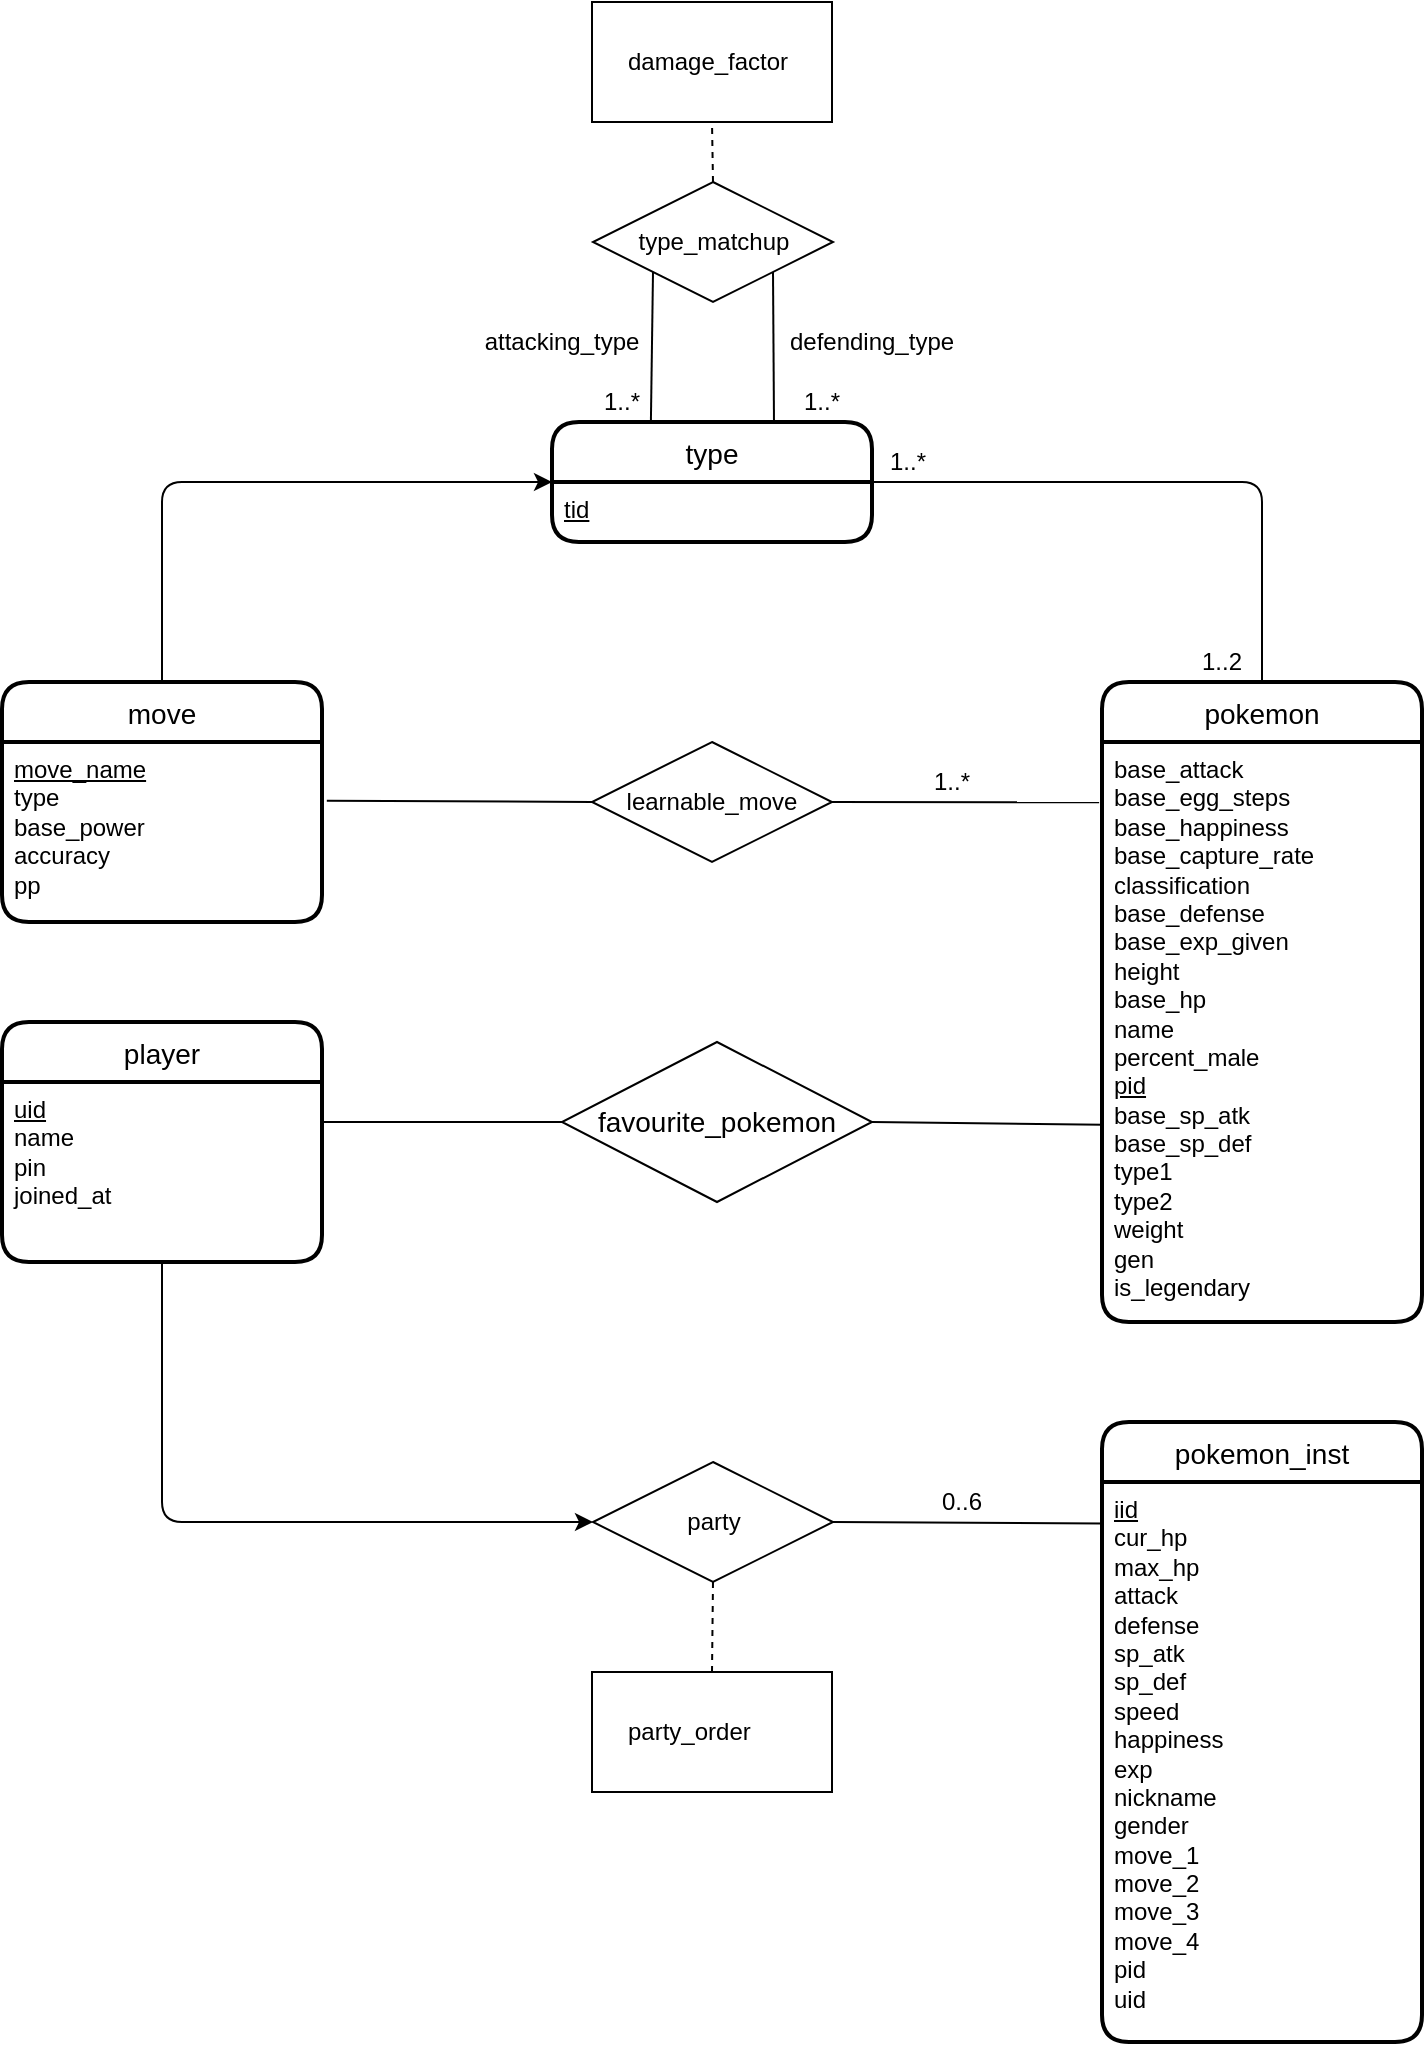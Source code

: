 <mxfile version="13.2.2" type="device"><diagram id="ZMxsabw4-Fe_HynVIuoI" name="Page-1"><mxGraphModel dx="1106" dy="772" grid="1" gridSize="10" guides="1" tooltips="1" connect="1" arrows="1" fold="1" page="1" pageScale="1" pageWidth="850" pageHeight="1100" math="0" shadow="0"><root><mxCell id="0"/><mxCell id="1" parent="0"/><mxCell id="O9YZe0D7IwskzUeR-dF8-1" value="party" style="shape=rhombus;perimeter=rhombusPerimeter;whiteSpace=wrap;html=1;align=center;" parent="1" vertex="1"><mxGeometry x="365.5" y="760" width="120" height="60" as="geometry"/></mxCell><mxCell id="O9YZe0D7IwskzUeR-dF8-18" value="type_matchup" style="shape=rhombus;perimeter=rhombusPerimeter;whiteSpace=wrap;html=1;align=center;" parent="1" vertex="1"><mxGeometry x="365.5" y="120" width="120" height="60" as="geometry"/></mxCell><mxCell id="O9YZe0D7IwskzUeR-dF8-19" value="learnable_move" style="shape=rhombus;perimeter=rhombusPerimeter;whiteSpace=wrap;html=1;align=center;" parent="1" vertex="1"><mxGeometry x="365" y="400" width="120" height="60" as="geometry"/></mxCell><mxCell id="O9YZe0D7IwskzUeR-dF8-20" value="&lt;span style=&quot;font-size: 14px&quot;&gt;favourite_pokemon&lt;/span&gt;" style="shape=rhombus;perimeter=rhombusPerimeter;whiteSpace=wrap;html=1;align=center;" parent="1" vertex="1"><mxGeometry x="350" y="550" width="155" height="80" as="geometry"/></mxCell><mxCell id="O9YZe0D7IwskzUeR-dF8-8" value="pokemon" style="swimlane;childLayout=stackLayout;horizontal=1;startSize=30;horizontalStack=0;rounded=1;fontSize=14;fontStyle=0;strokeWidth=2;resizeParent=0;resizeLast=1;shadow=0;dashed=0;align=center;" parent="1" vertex="1"><mxGeometry x="620" y="370" width="160" height="320" as="geometry"/></mxCell><mxCell id="O9YZe0D7IwskzUeR-dF8-9" value="base_attack&lt;br&gt;base_egg_steps&lt;br&gt;base_happiness&lt;br&gt;base_capture_rate&lt;br&gt;classification&lt;br&gt;base_defense&lt;br&gt;base_exp_given&lt;br&gt;height&lt;br&gt;base_hp&lt;br&gt;name&lt;br&gt;percent_male&lt;br&gt;&lt;u&gt;pid&lt;/u&gt;&lt;br&gt;base_sp_atk&lt;br&gt;base_sp_def&lt;br&gt;type1&lt;br&gt;type2&lt;br&gt;weight&lt;br&gt;gen&lt;br&gt;is_legendary" style="align=left;strokeColor=none;fillColor=none;spacingLeft=4;fontSize=12;verticalAlign=top;resizable=0;rotatable=0;part=1;html=1;" parent="O9YZe0D7IwskzUeR-dF8-8" vertex="1"><mxGeometry y="30" width="160" height="290" as="geometry"/></mxCell><mxCell id="O9YZe0D7IwskzUeR-dF8-4" value="pokemon_inst" style="swimlane;childLayout=stackLayout;horizontal=1;startSize=30;horizontalStack=0;rounded=1;fontSize=14;fontStyle=0;strokeWidth=2;resizeParent=0;resizeLast=1;shadow=0;dashed=0;align=center;" parent="1" vertex="1"><mxGeometry x="620" y="740" width="160" height="310" as="geometry"/></mxCell><mxCell id="O9YZe0D7IwskzUeR-dF8-5" value="&lt;u&gt;iid&lt;/u&gt;&lt;br&gt;cur_hp&lt;br&gt;max_hp&lt;br&gt;attack&lt;br&gt;defense&lt;br&gt;sp_atk&lt;br&gt;sp_def&lt;br&gt;speed&lt;br&gt;happiness&lt;br&gt;exp&lt;br&gt;nickname&lt;br&gt;gender&lt;br&gt;move_1&lt;br&gt;move_2&lt;br&gt;move_3&lt;br&gt;move_4&lt;br&gt;pid&lt;br&gt;uid" style="align=left;strokeColor=none;fillColor=none;spacingLeft=4;fontSize=12;verticalAlign=top;resizable=0;rotatable=0;part=1;html=1;" parent="O9YZe0D7IwskzUeR-dF8-4" vertex="1"><mxGeometry y="30" width="160" height="280" as="geometry"/></mxCell><mxCell id="O9YZe0D7IwskzUeR-dF8-14" value="type" style="swimlane;childLayout=stackLayout;horizontal=1;startSize=30;horizontalStack=0;rounded=1;fontSize=14;fontStyle=0;strokeWidth=2;resizeParent=0;resizeLast=1;shadow=0;dashed=0;align=center;" parent="1" vertex="1"><mxGeometry x="345" y="240" width="160" height="60" as="geometry"/></mxCell><mxCell id="O9YZe0D7IwskzUeR-dF8-15" value="&lt;u&gt;tid&lt;/u&gt;" style="align=left;strokeColor=none;fillColor=none;spacingLeft=4;fontSize=12;verticalAlign=top;resizable=0;rotatable=0;part=1;html=1;" parent="O9YZe0D7IwskzUeR-dF8-14" vertex="1"><mxGeometry y="30" width="160" height="30" as="geometry"/></mxCell><mxCell id="O9YZe0D7IwskzUeR-dF8-2" value="player" style="swimlane;childLayout=stackLayout;horizontal=1;startSize=30;horizontalStack=0;rounded=1;fontSize=14;fontStyle=0;strokeWidth=2;resizeParent=0;resizeLast=1;shadow=0;dashed=0;align=center;" parent="1" vertex="1"><mxGeometry x="70" y="540" width="160" height="120" as="geometry"/></mxCell><mxCell id="O9YZe0D7IwskzUeR-dF8-3" value="&lt;u&gt;uid&lt;/u&gt;&lt;br&gt;name&lt;br&gt;pin&lt;br&gt;joined_at" style="align=left;strokeColor=none;fillColor=none;spacingLeft=4;fontSize=12;verticalAlign=top;resizable=0;rotatable=0;part=1;html=1;" parent="O9YZe0D7IwskzUeR-dF8-2" vertex="1"><mxGeometry y="30" width="160" height="90" as="geometry"/></mxCell><mxCell id="O9YZe0D7IwskzUeR-dF8-6" value="move" style="swimlane;childLayout=stackLayout;horizontal=1;startSize=30;horizontalStack=0;rounded=1;fontSize=14;fontStyle=0;strokeWidth=2;resizeParent=0;resizeLast=1;shadow=0;dashed=0;align=center;" parent="1" vertex="1"><mxGeometry x="70" y="370" width="160" height="120" as="geometry"/></mxCell><mxCell id="O9YZe0D7IwskzUeR-dF8-7" value="&lt;u&gt;move_name&lt;br&gt;&lt;/u&gt;type&lt;br&gt;base_power&lt;br&gt;accuracy&lt;br&gt;pp" style="align=left;strokeColor=none;fillColor=none;spacingLeft=4;fontSize=12;verticalAlign=top;resizable=0;rotatable=0;part=1;html=1;" parent="O9YZe0D7IwskzUeR-dF8-6" vertex="1"><mxGeometry y="30" width="160" height="90" as="geometry"/></mxCell><mxCell id="O9YZe0D7IwskzUeR-dF8-24" value="damage_factor" style="rounded=0;whiteSpace=wrap;html=1;align=left;spacingLeft=16;" parent="1" vertex="1"><mxGeometry x="365" y="30" width="120" height="60" as="geometry"/></mxCell><mxCell id="O9YZe0D7IwskzUeR-dF8-25" value="party_order" style="rounded=0;whiteSpace=wrap;html=1;align=left;spacingLeft=16;" parent="1" vertex="1"><mxGeometry x="365" y="865" width="120" height="60" as="geometry"/></mxCell><mxCell id="O9YZe0D7IwskzUeR-dF8-30" value="" style="endArrow=none;dashed=1;html=1;entryX=0.5;entryY=1;entryDx=0;entryDy=0;exitX=0.5;exitY=0;exitDx=0;exitDy=0;" parent="1" source="O9YZe0D7IwskzUeR-dF8-18" target="O9YZe0D7IwskzUeR-dF8-24" edge="1"><mxGeometry width="50" height="50" relative="1" as="geometry"><mxPoint x="300" y="180" as="sourcePoint"/><mxPoint x="350" y="130" as="targetPoint"/></mxGeometry></mxCell><mxCell id="O9YZe0D7IwskzUeR-dF8-34" value="" style="group" parent="1" vertex="1" connectable="0"><mxGeometry x="330" y="190" width="40" height="20" as="geometry"/></mxCell><mxCell id="O9YZe0D7IwskzUeR-dF8-28" value="" style="endArrow=none;html=1;entryX=0;entryY=1;entryDx=0;entryDy=0;exitX=0.309;exitY=0.007;exitDx=0;exitDy=0;exitPerimeter=0;" parent="O9YZe0D7IwskzUeR-dF8-34" source="O9YZe0D7IwskzUeR-dF8-14" target="O9YZe0D7IwskzUeR-dF8-18" edge="1"><mxGeometry width="50" height="50" relative="1" as="geometry"><mxPoint x="10" y="40" as="sourcePoint"/><mxPoint x="60" y="-10" as="targetPoint"/></mxGeometry></mxCell><mxCell id="O9YZe0D7IwskzUeR-dF8-32" value="attacking_type" style="text;html=1;strokeColor=none;fillColor=none;align=center;verticalAlign=middle;whiteSpace=wrap;rounded=0;" parent="O9YZe0D7IwskzUeR-dF8-34" vertex="1"><mxGeometry width="40" height="20" as="geometry"/></mxCell><mxCell id="O9YZe0D7IwskzUeR-dF8-35" value="" style="group" parent="1" vertex="1" connectable="0"><mxGeometry x="460" y="190" width="65" height="50" as="geometry"/></mxCell><mxCell id="O9YZe0D7IwskzUeR-dF8-33" value="defending_type" style="text;html=1;strokeColor=none;fillColor=none;align=center;verticalAlign=middle;whiteSpace=wrap;rounded=0;" parent="O9YZe0D7IwskzUeR-dF8-35" vertex="1"><mxGeometry x="25" width="40" height="20" as="geometry"/></mxCell><mxCell id="O9YZe0D7IwskzUeR-dF8-44" value="1..*" style="text;html=1;strokeColor=none;fillColor=none;align=center;verticalAlign=middle;whiteSpace=wrap;rounded=0;" parent="O9YZe0D7IwskzUeR-dF8-35" vertex="1"><mxGeometry y="30" width="40" height="20" as="geometry"/></mxCell><mxCell id="O9YZe0D7IwskzUeR-dF8-29" value="" style="endArrow=none;html=1;entryX=1;entryY=1;entryDx=0;entryDy=0;" parent="1" target="O9YZe0D7IwskzUeR-dF8-18" edge="1"><mxGeometry width="50" height="50" relative="1" as="geometry"><mxPoint x="456" y="241" as="sourcePoint"/><mxPoint x="525" y="180" as="targetPoint"/></mxGeometry></mxCell><mxCell id="O9YZe0D7IwskzUeR-dF8-36" value="" style="endArrow=classic;html=1;exitX=0.5;exitY=0;exitDx=0;exitDy=0;entryX=0;entryY=0;entryDx=0;entryDy=0;" parent="1" source="O9YZe0D7IwskzUeR-dF8-6" target="O9YZe0D7IwskzUeR-dF8-15" edge="1"><mxGeometry width="50" height="50" relative="1" as="geometry"><mxPoint x="130" y="340" as="sourcePoint"/><mxPoint x="180" y="290" as="targetPoint"/><Array as="points"><mxPoint x="150" y="270"/></Array></mxGeometry></mxCell><mxCell id="O9YZe0D7IwskzUeR-dF8-40" value="" style="endArrow=none;html=1;exitX=1;exitY=0;exitDx=0;exitDy=0;entryX=0.5;entryY=0;entryDx=0;entryDy=0;" parent="1" source="O9YZe0D7IwskzUeR-dF8-15" target="O9YZe0D7IwskzUeR-dF8-8" edge="1"><mxGeometry width="50" height="50" relative="1" as="geometry"><mxPoint x="540" y="290" as="sourcePoint"/><mxPoint x="590" y="240" as="targetPoint"/><Array as="points"><mxPoint x="700" y="270"/></Array></mxGeometry></mxCell><mxCell id="O9YZe0D7IwskzUeR-dF8-41" value="1..*" style="text;html=1;strokeColor=none;fillColor=none;align=center;verticalAlign=middle;whiteSpace=wrap;rounded=0;" parent="1" vertex="1"><mxGeometry x="503" y="250" width="40" height="20" as="geometry"/></mxCell><mxCell id="O9YZe0D7IwskzUeR-dF8-42" value="1..2" style="text;html=1;strokeColor=none;fillColor=none;align=center;verticalAlign=middle;whiteSpace=wrap;rounded=0;" parent="1" vertex="1"><mxGeometry x="660" y="350" width="40" height="20" as="geometry"/></mxCell><mxCell id="O9YZe0D7IwskzUeR-dF8-43" value="1..*" style="text;html=1;strokeColor=none;fillColor=none;align=center;verticalAlign=middle;whiteSpace=wrap;rounded=0;" parent="1" vertex="1"><mxGeometry x="360" y="220" width="40" height="20" as="geometry"/></mxCell><mxCell id="O9YZe0D7IwskzUeR-dF8-45" value="" style="endArrow=none;html=1;exitX=1.015;exitY=0.326;exitDx=0;exitDy=0;exitPerimeter=0;entryX=0;entryY=0.5;entryDx=0;entryDy=0;" parent="1" source="O9YZe0D7IwskzUeR-dF8-7" target="O9YZe0D7IwskzUeR-dF8-19" edge="1"><mxGeometry width="50" height="50" relative="1" as="geometry"><mxPoint x="400" y="480" as="sourcePoint"/><mxPoint x="450" y="430" as="targetPoint"/></mxGeometry></mxCell><mxCell id="O9YZe0D7IwskzUeR-dF8-46" value="" style="endArrow=none;html=1;entryX=-0.009;entryY=0.104;entryDx=0;entryDy=0;entryPerimeter=0;exitX=1;exitY=0.5;exitDx=0;exitDy=0;" parent="1" source="O9YZe0D7IwskzUeR-dF8-19" target="O9YZe0D7IwskzUeR-dF8-9" edge="1"><mxGeometry width="50" height="50" relative="1" as="geometry"><mxPoint x="470" y="410" as="sourcePoint"/><mxPoint x="520" y="360" as="targetPoint"/></mxGeometry></mxCell><mxCell id="O9YZe0D7IwskzUeR-dF8-47" value="1..*" style="text;html=1;strokeColor=none;fillColor=none;align=center;verticalAlign=middle;whiteSpace=wrap;rounded=0;" parent="1" vertex="1"><mxGeometry x="525" y="410" width="40" height="20" as="geometry"/></mxCell><mxCell id="O9YZe0D7IwskzUeR-dF8-48" value="" style="endArrow=none;html=1;entryX=0;entryY=0.5;entryDx=0;entryDy=0;" parent="1" target="O9YZe0D7IwskzUeR-dF8-20" edge="1"><mxGeometry width="50" height="50" relative="1" as="geometry"><mxPoint x="230" y="590" as="sourcePoint"/><mxPoint x="450" y="580" as="targetPoint"/></mxGeometry></mxCell><mxCell id="O9YZe0D7IwskzUeR-dF8-49" value="" style="endArrow=none;html=1;exitX=1;exitY=0.5;exitDx=0;exitDy=0;entryX=0.004;entryY=0.66;entryDx=0;entryDy=0;entryPerimeter=0;" parent="1" source="O9YZe0D7IwskzUeR-dF8-20" target="O9YZe0D7IwskzUeR-dF8-9" edge="1"><mxGeometry width="50" height="50" relative="1" as="geometry"><mxPoint x="480" y="540" as="sourcePoint"/><mxPoint x="530" y="490" as="targetPoint"/></mxGeometry></mxCell><mxCell id="O9YZe0D7IwskzUeR-dF8-50" value="" style="endArrow=classic;html=1;exitX=0.5;exitY=1;exitDx=0;exitDy=0;entryX=0;entryY=0.5;entryDx=0;entryDy=0;" parent="1" source="O9YZe0D7IwskzUeR-dF8-3" target="O9YZe0D7IwskzUeR-dF8-1" edge="1"><mxGeometry width="50" height="50" relative="1" as="geometry"><mxPoint x="190" y="790" as="sourcePoint"/><mxPoint x="240" y="740" as="targetPoint"/><Array as="points"><mxPoint x="150" y="790"/></Array></mxGeometry></mxCell><mxCell id="O9YZe0D7IwskzUeR-dF8-51" value="" style="endArrow=none;html=1;exitX=1;exitY=0.5;exitDx=0;exitDy=0;entryX=0.004;entryY=0.074;entryDx=0;entryDy=0;entryPerimeter=0;" parent="1" source="O9YZe0D7IwskzUeR-dF8-1" target="O9YZe0D7IwskzUeR-dF8-5" edge="1"><mxGeometry width="50" height="50" relative="1" as="geometry"><mxPoint x="400" y="790" as="sourcePoint"/><mxPoint x="450" y="740" as="targetPoint"/></mxGeometry></mxCell><mxCell id="O9YZe0D7IwskzUeR-dF8-52" value="0..6" style="text;html=1;strokeColor=none;fillColor=none;align=center;verticalAlign=middle;whiteSpace=wrap;rounded=0;" parent="1" vertex="1"><mxGeometry x="530" y="770" width="40" height="20" as="geometry"/></mxCell><mxCell id="O9YZe0D7IwskzUeR-dF8-53" value="" style="endArrow=none;dashed=1;html=1;exitX=0.5;exitY=1;exitDx=0;exitDy=0;entryX=0.5;entryY=0;entryDx=0;entryDy=0;" parent="1" source="O9YZe0D7IwskzUeR-dF8-1" target="O9YZe0D7IwskzUeR-dF8-25" edge="1"><mxGeometry width="50" height="50" relative="1" as="geometry"><mxPoint x="430" y="830" as="sourcePoint"/><mxPoint x="490" y="710" as="targetPoint"/></mxGeometry></mxCell></root></mxGraphModel></diagram></mxfile>
